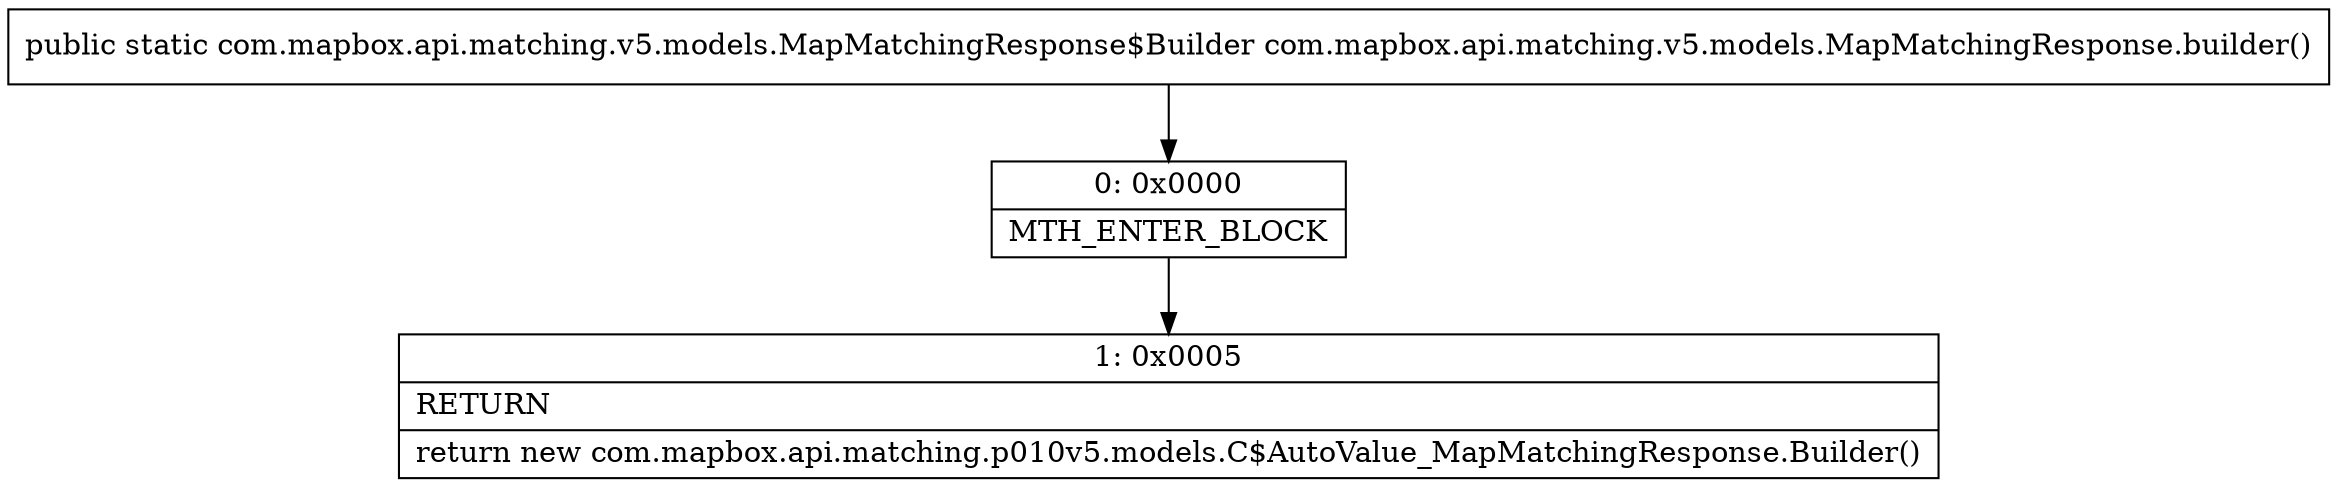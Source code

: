digraph "CFG forcom.mapbox.api.matching.v5.models.MapMatchingResponse.builder()Lcom\/mapbox\/api\/matching\/v5\/models\/MapMatchingResponse$Builder;" {
Node_0 [shape=record,label="{0\:\ 0x0000|MTH_ENTER_BLOCK\l}"];
Node_1 [shape=record,label="{1\:\ 0x0005|RETURN\l|return new com.mapbox.api.matching.p010v5.models.C$AutoValue_MapMatchingResponse.Builder()\l}"];
MethodNode[shape=record,label="{public static com.mapbox.api.matching.v5.models.MapMatchingResponse$Builder com.mapbox.api.matching.v5.models.MapMatchingResponse.builder() }"];
MethodNode -> Node_0;
Node_0 -> Node_1;
}


